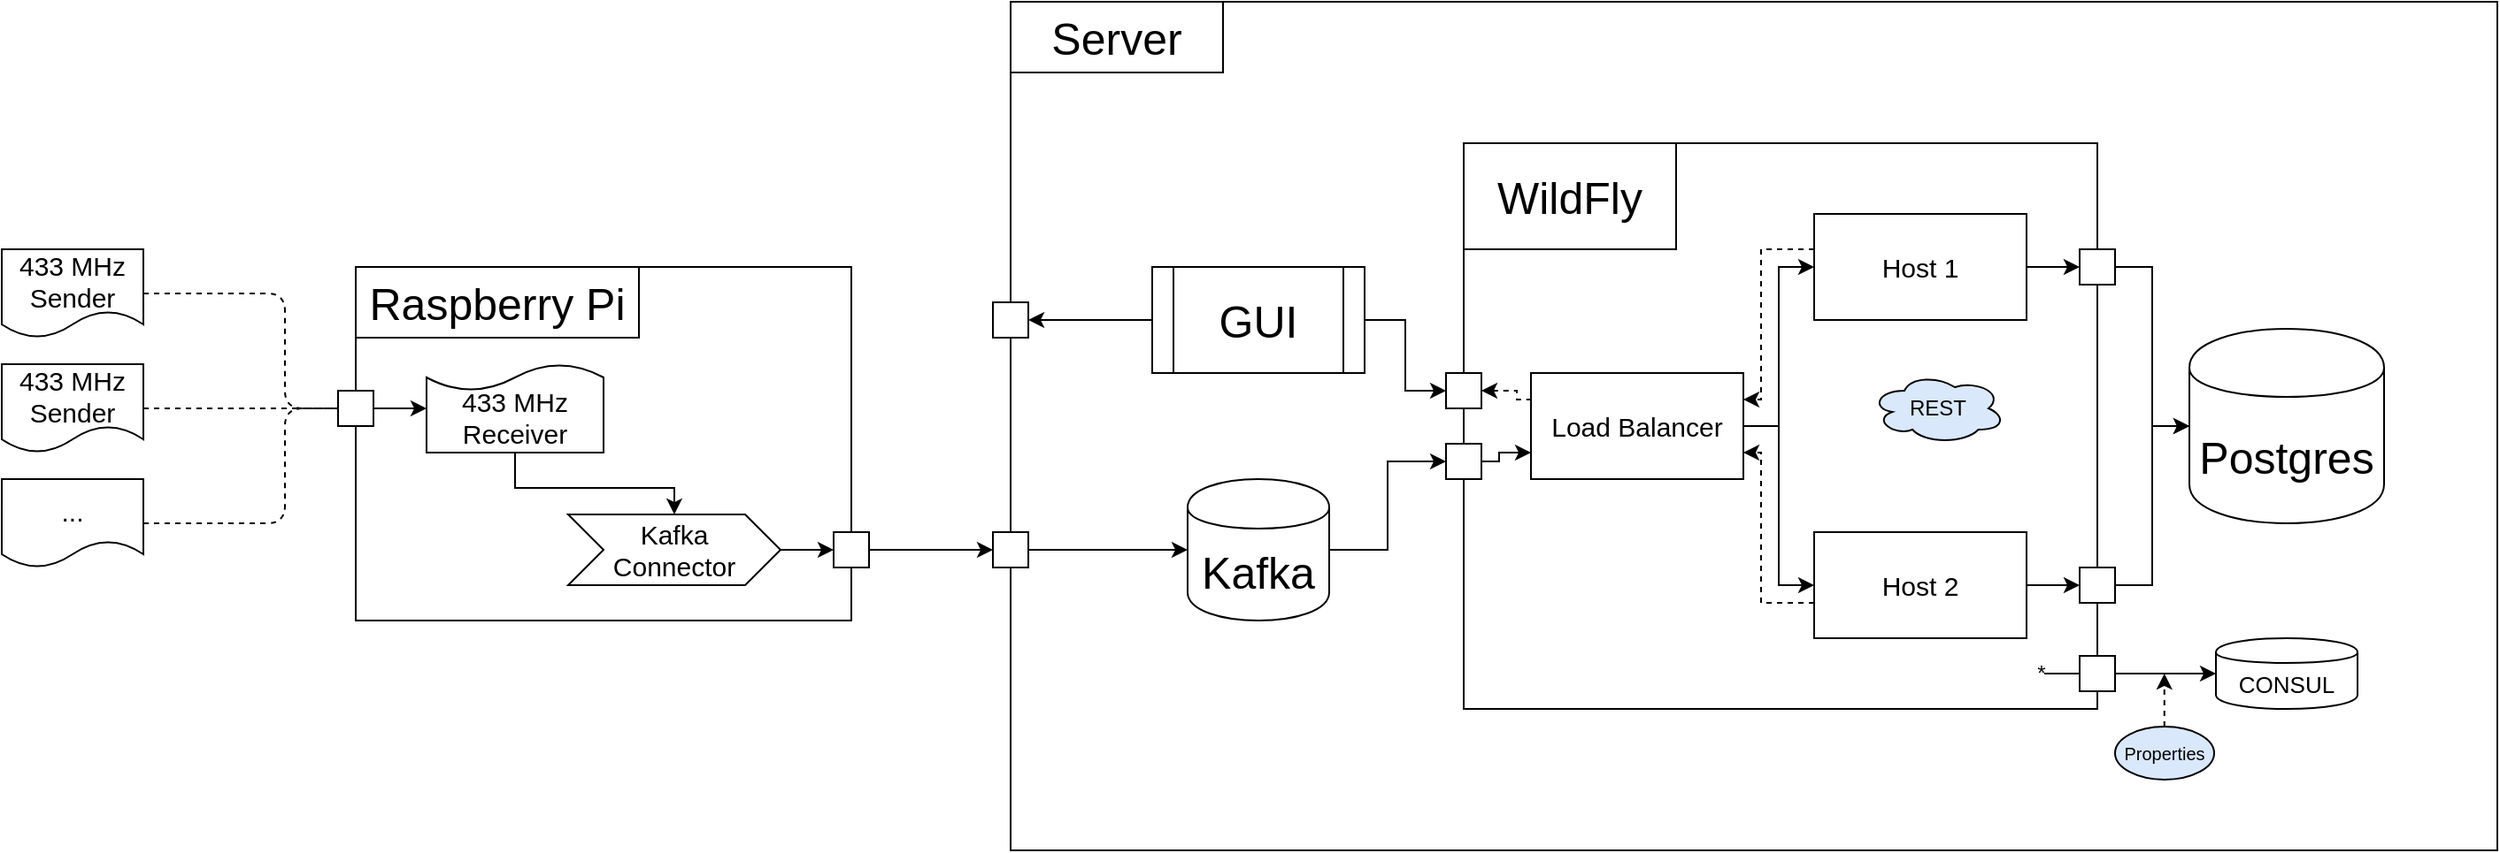 <mxfile version="21.5.1" type="device" pages="2">
  <diagram id="JwpyBmJK_JEvh0ScPfmV" name="Draft">
    <mxGraphModel dx="2049" dy="1144" grid="1" gridSize="10" guides="1" tooltips="1" connect="1" arrows="1" fold="1" page="1" pageScale="1" pageWidth="827" pageHeight="1169" math="0" shadow="0">
      <root>
        <mxCell id="0" />
        <mxCell id="1" parent="0" />
        <mxCell id="FN8TU1mAKjDCOiVMt3JM-1" value="" style="rounded=0;whiteSpace=wrap;html=1;fillColor=none;" parent="1" vertex="1">
          <mxGeometry x="720" y="40" width="840" height="480" as="geometry" />
        </mxCell>
        <mxCell id="FN8TU1mAKjDCOiVMt3JM-2" value="Server" style="rounded=0;whiteSpace=wrap;html=1;fillColor=none;fontSize=25;" parent="1" vertex="1">
          <mxGeometry x="720" y="40" width="120" height="40" as="geometry" />
        </mxCell>
        <mxCell id="FN8TU1mAKjDCOiVMt3JM-53" style="edgeStyle=orthogonalEdgeStyle;rounded=0;orthogonalLoop=1;jettySize=auto;html=1;entryX=0;entryY=0.5;entryDx=0;entryDy=0;startArrow=none;startFill=0;endArrow=classic;endFill=1;fontSize=12;" parent="1" source="FN8TU1mAKjDCOiVMt3JM-5" target="FN8TU1mAKjDCOiVMt3JM-45" edge="1">
          <mxGeometry relative="1" as="geometry" />
        </mxCell>
        <mxCell id="FN8TU1mAKjDCOiVMt3JM-5" value="Kafka" style="shape=cylinder;whiteSpace=wrap;html=1;boundedLbl=1;backgroundOutline=1;fillColor=none;fontSize=25;" parent="1" vertex="1">
          <mxGeometry x="820" y="310" width="80" height="80" as="geometry" />
        </mxCell>
        <mxCell id="FN8TU1mAKjDCOiVMt3JM-6" value="" style="rounded=0;whiteSpace=wrap;html=1;fillColor=none;fontSize=25;" parent="1" vertex="1">
          <mxGeometry x="976" y="120" width="358" height="320" as="geometry" />
        </mxCell>
        <mxCell id="FN8TU1mAKjDCOiVMt3JM-7" value="WildFly" style="rounded=0;whiteSpace=wrap;html=1;fillColor=none;fontSize=25;" parent="1" vertex="1">
          <mxGeometry x="976" y="120" width="120" height="60" as="geometry" />
        </mxCell>
        <mxCell id="FN8TU1mAKjDCOiVMt3JM-13" style="edgeStyle=orthogonalEdgeStyle;rounded=0;orthogonalLoop=1;jettySize=auto;html=1;entryX=0;entryY=0.5;entryDx=0;entryDy=0;fontSize=15;" parent="1" source="FN8TU1mAKjDCOiVMt3JM-8" target="FN8TU1mAKjDCOiVMt3JM-9" edge="1">
          <mxGeometry relative="1" as="geometry" />
        </mxCell>
        <mxCell id="FN8TU1mAKjDCOiVMt3JM-14" style="edgeStyle=orthogonalEdgeStyle;rounded=0;orthogonalLoop=1;jettySize=auto;html=1;entryX=0;entryY=0.5;entryDx=0;entryDy=0;fontSize=15;" parent="1" source="FN8TU1mAKjDCOiVMt3JM-8" target="FN8TU1mAKjDCOiVMt3JM-10" edge="1">
          <mxGeometry relative="1" as="geometry" />
        </mxCell>
        <mxCell id="FN8TU1mAKjDCOiVMt3JM-8" value="Load Balancer" style="rounded=0;whiteSpace=wrap;html=1;fillColor=none;fontSize=15;" parent="1" vertex="1">
          <mxGeometry x="1014" y="250" width="120" height="60" as="geometry" />
        </mxCell>
        <mxCell id="FN8TU1mAKjDCOiVMt3JM-26" style="edgeStyle=orthogonalEdgeStyle;rounded=0;orthogonalLoop=1;jettySize=auto;html=1;entryX=1;entryY=0.25;entryDx=0;entryDy=0;dashed=1;fontSize=15;" parent="1" source="FN8TU1mAKjDCOiVMt3JM-9" target="FN8TU1mAKjDCOiVMt3JM-8" edge="1">
          <mxGeometry relative="1" as="geometry">
            <Array as="points">
              <mxPoint x="1144" y="180" />
              <mxPoint x="1144" y="265" />
            </Array>
          </mxGeometry>
        </mxCell>
        <mxCell id="FN8TU1mAKjDCOiVMt3JM-41" style="edgeStyle=orthogonalEdgeStyle;rounded=0;orthogonalLoop=1;jettySize=auto;html=1;entryX=0;entryY=0.5;entryDx=0;entryDy=0;startArrow=none;startFill=0;endArrow=classic;endFill=1;fontSize=12;" parent="1" source="FN8TU1mAKjDCOiVMt3JM-9" target="FN8TU1mAKjDCOiVMt3JM-40" edge="1">
          <mxGeometry relative="1" as="geometry" />
        </mxCell>
        <mxCell id="FN8TU1mAKjDCOiVMt3JM-9" value="Host 1" style="rounded=0;whiteSpace=wrap;html=1;fillColor=none;fontSize=15;" parent="1" vertex="1">
          <mxGeometry x="1174" y="160" width="120" height="60" as="geometry" />
        </mxCell>
        <mxCell id="FN8TU1mAKjDCOiVMt3JM-25" style="edgeStyle=orthogonalEdgeStyle;rounded=0;orthogonalLoop=1;jettySize=auto;html=1;entryX=1;entryY=0.75;entryDx=0;entryDy=0;fontSize=15;dashed=1;" parent="1" source="FN8TU1mAKjDCOiVMt3JM-10" target="FN8TU1mAKjDCOiVMt3JM-8" edge="1">
          <mxGeometry relative="1" as="geometry">
            <Array as="points">
              <mxPoint x="1144" y="380" />
              <mxPoint x="1144" y="295" />
            </Array>
          </mxGeometry>
        </mxCell>
        <mxCell id="FN8TU1mAKjDCOiVMt3JM-42" style="edgeStyle=orthogonalEdgeStyle;rounded=0;orthogonalLoop=1;jettySize=auto;html=1;entryX=0;entryY=0.5;entryDx=0;entryDy=0;startArrow=none;startFill=0;endArrow=classic;endFill=1;fontSize=12;" parent="1" source="FN8TU1mAKjDCOiVMt3JM-10" target="FN8TU1mAKjDCOiVMt3JM-39" edge="1">
          <mxGeometry relative="1" as="geometry" />
        </mxCell>
        <mxCell id="FN8TU1mAKjDCOiVMt3JM-10" value="Host 2" style="rounded=0;whiteSpace=wrap;html=1;fillColor=none;fontSize=15;" parent="1" vertex="1">
          <mxGeometry x="1174" y="340" width="120" height="60" as="geometry" />
        </mxCell>
        <mxCell id="FN8TU1mAKjDCOiVMt3JM-15" value="Postgres" style="shape=cylinder;whiteSpace=wrap;html=1;boundedLbl=1;backgroundOutline=1;fillColor=none;fontSize=25;" parent="1" vertex="1">
          <mxGeometry x="1386" y="225" width="110" height="110" as="geometry" />
        </mxCell>
        <mxCell id="FN8TU1mAKjDCOiVMt3JM-43" style="edgeStyle=orthogonalEdgeStyle;rounded=0;orthogonalLoop=1;jettySize=auto;html=1;entryX=0;entryY=0.5;entryDx=0;entryDy=0;startArrow=none;startFill=0;endArrow=classic;endFill=1;fontSize=12;" parent="1" source="FN8TU1mAKjDCOiVMt3JM-39" target="FN8TU1mAKjDCOiVMt3JM-15" edge="1">
          <mxGeometry relative="1" as="geometry" />
        </mxCell>
        <mxCell id="FN8TU1mAKjDCOiVMt3JM-39" value="" style="whiteSpace=wrap;html=1;aspect=fixed;fillColor=#ffffff;fontSize=12;" parent="1" vertex="1">
          <mxGeometry x="1324" y="360" width="20" height="20" as="geometry" />
        </mxCell>
        <mxCell id="FN8TU1mAKjDCOiVMt3JM-44" style="edgeStyle=orthogonalEdgeStyle;rounded=0;orthogonalLoop=1;jettySize=auto;html=1;entryX=0;entryY=0.5;entryDx=0;entryDy=0;startArrow=none;startFill=0;endArrow=classic;endFill=1;fontSize=12;" parent="1" source="FN8TU1mAKjDCOiVMt3JM-40" target="FN8TU1mAKjDCOiVMt3JM-15" edge="1">
          <mxGeometry relative="1" as="geometry" />
        </mxCell>
        <mxCell id="FN8TU1mAKjDCOiVMt3JM-40" value="" style="whiteSpace=wrap;html=1;aspect=fixed;fillColor=#ffffff;fontSize=12;" parent="1" vertex="1">
          <mxGeometry x="1324" y="180" width="20" height="20" as="geometry" />
        </mxCell>
        <mxCell id="FN8TU1mAKjDCOiVMt3JM-51" style="edgeStyle=orthogonalEdgeStyle;rounded=0;orthogonalLoop=1;jettySize=auto;html=1;entryX=0;entryY=0.75;entryDx=0;entryDy=0;startArrow=none;startFill=0;endArrow=classic;endFill=1;fontSize=12;" parent="1" source="FN8TU1mAKjDCOiVMt3JM-45" target="FN8TU1mAKjDCOiVMt3JM-8" edge="1">
          <mxGeometry relative="1" as="geometry">
            <Array as="points">
              <mxPoint x="996" y="300" />
              <mxPoint x="996" y="295" />
            </Array>
          </mxGeometry>
        </mxCell>
        <mxCell id="FN8TU1mAKjDCOiVMt3JM-45" value="" style="whiteSpace=wrap;html=1;aspect=fixed;fillColor=#ffffff;fontSize=12;" parent="1" vertex="1">
          <mxGeometry x="966" y="290" width="20" height="20" as="geometry" />
        </mxCell>
        <mxCell id="FN8TU1mAKjDCOiVMt3JM-50" style="edgeStyle=orthogonalEdgeStyle;rounded=0;orthogonalLoop=1;jettySize=auto;html=1;entryX=0;entryY=0.25;entryDx=0;entryDy=0;startArrow=classic;startFill=1;endArrow=none;endFill=0;fontSize=12;dashed=1;" parent="1" source="FN8TU1mAKjDCOiVMt3JM-48" target="FN8TU1mAKjDCOiVMt3JM-8" edge="1">
          <mxGeometry relative="1" as="geometry">
            <Array as="points">
              <mxPoint x="1006" y="260" />
              <mxPoint x="1006" y="265" />
            </Array>
          </mxGeometry>
        </mxCell>
        <mxCell id="FN8TU1mAKjDCOiVMt3JM-48" value="" style="whiteSpace=wrap;html=1;aspect=fixed;fillColor=#ffffff;fontSize=12;" parent="1" vertex="1">
          <mxGeometry x="966" y="250" width="20" height="20" as="geometry" />
        </mxCell>
        <mxCell id="FN8TU1mAKjDCOiVMt3JM-52" value="REST" style="ellipse;shape=cloud;whiteSpace=wrap;html=1;fillColor=#dae8fc;fontSize=12;strokeColor=#000000;" parent="1" vertex="1">
          <mxGeometry x="1206" y="250" width="76" height="40" as="geometry" />
        </mxCell>
        <mxCell id="FN8TU1mAKjDCOiVMt3JM-56" style="edgeStyle=orthogonalEdgeStyle;rounded=0;orthogonalLoop=1;jettySize=auto;html=1;entryX=0;entryY=0.5;entryDx=0;entryDy=0;startArrow=none;startFill=0;endArrow=classic;endFill=1;fontSize=25;" parent="1" source="FN8TU1mAKjDCOiVMt3JM-54" target="FN8TU1mAKjDCOiVMt3JM-48" edge="1">
          <mxGeometry relative="1" as="geometry" />
        </mxCell>
        <mxCell id="FN8TU1mAKjDCOiVMt3JM-62" style="edgeStyle=orthogonalEdgeStyle;rounded=0;orthogonalLoop=1;jettySize=auto;html=1;entryX=1;entryY=0.5;entryDx=0;entryDy=0;startArrow=none;startFill=0;endArrow=classic;endFill=1;fontSize=25;" parent="1" source="FN8TU1mAKjDCOiVMt3JM-54" target="FN8TU1mAKjDCOiVMt3JM-59" edge="1">
          <mxGeometry relative="1" as="geometry" />
        </mxCell>
        <mxCell id="FN8TU1mAKjDCOiVMt3JM-54" value="GUI" style="shape=process;whiteSpace=wrap;html=1;backgroundOutline=1;strokeColor=#000000;fillColor=#ffffff;fontSize=25;" parent="1" vertex="1">
          <mxGeometry x="800" y="190" width="120" height="60" as="geometry" />
        </mxCell>
        <mxCell id="FN8TU1mAKjDCOiVMt3JM-57" value="" style="rounded=0;whiteSpace=wrap;html=1;strokeColor=#000000;fillColor=none;fontSize=25;" parent="1" vertex="1">
          <mxGeometry x="350" y="190" width="280" height="200" as="geometry" />
        </mxCell>
        <mxCell id="FN8TU1mAKjDCOiVMt3JM-58" value="Raspberry Pi" style="rounded=0;whiteSpace=wrap;html=1;strokeColor=#000000;fillColor=none;fontSize=25;" parent="1" vertex="1">
          <mxGeometry x="350" y="190" width="160" height="40" as="geometry" />
        </mxCell>
        <mxCell id="FN8TU1mAKjDCOiVMt3JM-59" value="" style="whiteSpace=wrap;html=1;aspect=fixed;fillColor=#ffffff;fontSize=12;" parent="1" vertex="1">
          <mxGeometry x="710" y="210" width="20" height="20" as="geometry" />
        </mxCell>
        <mxCell id="FN8TU1mAKjDCOiVMt3JM-61" style="edgeStyle=orthogonalEdgeStyle;rounded=0;orthogonalLoop=1;jettySize=auto;html=1;entryX=0;entryY=0.5;entryDx=0;entryDy=0;startArrow=none;startFill=0;endArrow=classic;endFill=1;fontSize=25;" parent="1" source="FN8TU1mAKjDCOiVMt3JM-60" target="FN8TU1mAKjDCOiVMt3JM-5" edge="1">
          <mxGeometry relative="1" as="geometry" />
        </mxCell>
        <mxCell id="FN8TU1mAKjDCOiVMt3JM-60" value="" style="whiteSpace=wrap;html=1;aspect=fixed;fillColor=#ffffff;fontSize=12;" parent="1" vertex="1">
          <mxGeometry x="710" y="340" width="20" height="20" as="geometry" />
        </mxCell>
        <mxCell id="FN8TU1mAKjDCOiVMt3JM-67" style="edgeStyle=orthogonalEdgeStyle;rounded=0;orthogonalLoop=1;jettySize=auto;html=1;entryX=0;entryY=0.5;entryDx=0;entryDy=0;startArrow=none;startFill=0;endArrow=classic;endFill=1;fontSize=15;" parent="1" source="FN8TU1mAKjDCOiVMt3JM-63" target="FN8TU1mAKjDCOiVMt3JM-64" edge="1">
          <mxGeometry relative="1" as="geometry" />
        </mxCell>
        <mxCell id="FN8TU1mAKjDCOiVMt3JM-63" value="Kafka&lt;br&gt;Connector" style="shape=step;perimeter=stepPerimeter;whiteSpace=wrap;html=1;fixedSize=1;strokeColor=#000000;fillColor=none;fontSize=15;" parent="1" vertex="1">
          <mxGeometry x="470" y="330" width="120" height="40" as="geometry" />
        </mxCell>
        <mxCell id="FN8TU1mAKjDCOiVMt3JM-73" value="" style="edgeStyle=orthogonalEdgeStyle;rounded=0;orthogonalLoop=1;jettySize=auto;html=1;startArrow=none;startFill=0;endArrow=classic;endFill=1;fontSize=15;" parent="1" source="FN8TU1mAKjDCOiVMt3JM-64" target="FN8TU1mAKjDCOiVMt3JM-60" edge="1">
          <mxGeometry relative="1" as="geometry" />
        </mxCell>
        <mxCell id="FN8TU1mAKjDCOiVMt3JM-64" value="" style="whiteSpace=wrap;html=1;aspect=fixed;fillColor=#ffffff;fontSize=12;" parent="1" vertex="1">
          <mxGeometry x="620" y="340" width="20" height="20" as="geometry" />
        </mxCell>
        <mxCell id="FN8TU1mAKjDCOiVMt3JM-77" style="edgeStyle=orthogonalEdgeStyle;rounded=0;orthogonalLoop=1;jettySize=auto;html=1;startArrow=none;startFill=0;endArrow=classic;endFill=1;fontSize=15;fontColor=#000000;" parent="1" source="FN8TU1mAKjDCOiVMt3JM-70" target="FN8TU1mAKjDCOiVMt3JM-74" edge="1">
          <mxGeometry relative="1" as="geometry" />
        </mxCell>
        <mxCell id="FN8TU1mAKjDCOiVMt3JM-70" value="" style="whiteSpace=wrap;html=1;aspect=fixed;fillColor=#ffffff;fontSize=12;" parent="1" vertex="1">
          <mxGeometry x="340" y="260" width="20" height="20" as="geometry" />
        </mxCell>
        <mxCell id="FN8TU1mAKjDCOiVMt3JM-78" style="edgeStyle=orthogonalEdgeStyle;rounded=0;orthogonalLoop=1;jettySize=auto;html=1;entryX=0.5;entryY=0;entryDx=0;entryDy=0;startArrow=none;startFill=0;endArrow=classic;endFill=1;fontSize=15;fontColor=#000000;" parent="1" source="FN8TU1mAKjDCOiVMt3JM-74" target="FN8TU1mAKjDCOiVMt3JM-63" edge="1">
          <mxGeometry relative="1" as="geometry">
            <Array as="points">
              <mxPoint x="440" y="315" />
              <mxPoint x="530" y="315" />
            </Array>
          </mxGeometry>
        </mxCell>
        <mxCell id="FN8TU1mAKjDCOiVMt3JM-74" value="" style="shape=document;whiteSpace=wrap;html=1;boundedLbl=1;strokeColor=#000000;fillColor=none;fontSize=15;fontColor=#000000;labelBackgroundColor=none;rotation=-180;" parent="1" vertex="1">
          <mxGeometry x="390" y="245" width="100" height="50" as="geometry" />
        </mxCell>
        <mxCell id="FN8TU1mAKjDCOiVMt3JM-75" value="&lt;span style=&quot;color: rgb(0 , 0 , 0) ; font-family: &amp;#34;helvetica&amp;#34; ; font-size: 15px ; font-style: normal ; font-weight: 400 ; letter-spacing: normal ; text-align: center ; text-indent: 0px ; text-transform: none ; word-spacing: 0px ; display: inline ; float: none&quot;&gt;433 MHz&lt;/span&gt;&lt;br style=&quot;color: rgb(0 , 0 , 0) ; font-family: &amp;#34;helvetica&amp;#34; ; font-size: 15px ; font-style: normal ; font-weight: 400 ; letter-spacing: normal ; text-align: center ; text-indent: 0px ; text-transform: none ; word-spacing: 0px&quot;&gt;&lt;span style=&quot;color: rgb(0 , 0 , 0) ; font-family: &amp;#34;helvetica&amp;#34; ; font-size: 15px ; font-style: normal ; font-weight: 400 ; letter-spacing: normal ; text-align: center ; text-indent: 0px ; text-transform: none ; word-spacing: 0px ; display: inline ; float: none&quot;&gt;Receiver&lt;/span&gt;" style="text;html=1;strokeColor=none;fillColor=none;align=center;verticalAlign=middle;whiteSpace=wrap;rounded=0;labelBackgroundColor=none;fontSize=15;fontColor=#000000;" parent="1" vertex="1">
          <mxGeometry x="400" y="255" width="80" height="40" as="geometry" />
        </mxCell>
        <mxCell id="FN8TU1mAKjDCOiVMt3JM-79" value="433 MHz&lt;br&gt;Sender" style="shape=document;whiteSpace=wrap;html=1;boundedLbl=1;labelBackgroundColor=none;strokeColor=#000000;fillColor=none;fontSize=15;fontColor=#000000;" parent="1" vertex="1">
          <mxGeometry x="150" y="180" width="80" height="50" as="geometry" />
        </mxCell>
        <mxCell id="FN8TU1mAKjDCOiVMt3JM-80" value="433 MHz&lt;br&gt;Sender" style="shape=document;whiteSpace=wrap;html=1;boundedLbl=1;labelBackgroundColor=none;strokeColor=#000000;fillColor=none;fontSize=15;fontColor=#000000;" parent="1" vertex="1">
          <mxGeometry x="150" y="245" width="80" height="50" as="geometry" />
        </mxCell>
        <mxCell id="FN8TU1mAKjDCOiVMt3JM-81" value="..." style="shape=document;whiteSpace=wrap;html=1;boundedLbl=1;labelBackgroundColor=none;strokeColor=#000000;fillColor=none;fontSize=15;fontColor=#000000;" parent="1" vertex="1">
          <mxGeometry x="150" y="310" width="80" height="50" as="geometry" />
        </mxCell>
        <mxCell id="FN8TU1mAKjDCOiVMt3JM-82" value="" style="endArrow=none;dashed=1;html=1;fontSize=15;fontColor=#000000;entryX=0;entryY=0.5;entryDx=0;entryDy=0;exitX=1;exitY=0.5;exitDx=0;exitDy=0;" parent="1" source="FN8TU1mAKjDCOiVMt3JM-79" target="FN8TU1mAKjDCOiVMt3JM-70" edge="1">
          <mxGeometry width="50" height="50" relative="1" as="geometry">
            <mxPoint x="270" y="320" as="sourcePoint" />
            <mxPoint x="320" y="270" as="targetPoint" />
            <Array as="points">
              <mxPoint x="310" y="205" />
              <mxPoint x="310" y="270" />
            </Array>
          </mxGeometry>
        </mxCell>
        <mxCell id="FN8TU1mAKjDCOiVMt3JM-83" value="" style="endArrow=none;dashed=1;html=1;fontSize=15;fontColor=#000000;entryX=0;entryY=0.5;entryDx=0;entryDy=0;exitX=1;exitY=0.5;exitDx=0;exitDy=0;" parent="1" source="FN8TU1mAKjDCOiVMt3JM-80" target="FN8TU1mAKjDCOiVMt3JM-70" edge="1">
          <mxGeometry width="50" height="50" relative="1" as="geometry">
            <mxPoint x="270" y="320" as="sourcePoint" />
            <mxPoint x="320" y="270" as="targetPoint" />
            <Array as="points">
              <mxPoint x="250" y="270" />
              <mxPoint x="280" y="270" />
            </Array>
          </mxGeometry>
        </mxCell>
        <mxCell id="FN8TU1mAKjDCOiVMt3JM-84" value="" style="endArrow=none;dashed=1;html=1;fontSize=15;fontColor=#000000;entryX=0;entryY=0.5;entryDx=0;entryDy=0;exitX=1;exitY=0.5;exitDx=0;exitDy=0;" parent="1" source="FN8TU1mAKjDCOiVMt3JM-81" target="FN8TU1mAKjDCOiVMt3JM-70" edge="1">
          <mxGeometry width="50" height="50" relative="1" as="geometry">
            <mxPoint x="270" y="340" as="sourcePoint" />
            <mxPoint x="320" y="290" as="targetPoint" />
            <Array as="points">
              <mxPoint x="310" y="335" />
              <mxPoint x="310" y="270" />
            </Array>
          </mxGeometry>
        </mxCell>
        <mxCell id="QnDjo6JZb1rwNFytCDnl-1" value="CONSUL" style="shape=cylinder;whiteSpace=wrap;html=1;boundedLbl=1;backgroundOutline=1;fillColor=none;fontSize=13;" parent="1" vertex="1">
          <mxGeometry x="1401" y="400" width="80" height="40" as="geometry" />
        </mxCell>
        <mxCell id="QnDjo6JZb1rwNFytCDnl-5" value="" style="edgeStyle=orthogonalEdgeStyle;rounded=0;orthogonalLoop=1;jettySize=auto;html=1;" parent="1" source="QnDjo6JZb1rwNFytCDnl-4" target="QnDjo6JZb1rwNFytCDnl-1" edge="1">
          <mxGeometry relative="1" as="geometry" />
        </mxCell>
        <mxCell id="QnDjo6JZb1rwNFytCDnl-4" value="" style="whiteSpace=wrap;html=1;aspect=fixed;fillColor=#ffffff;fontSize=12;" parent="1" vertex="1">
          <mxGeometry x="1324" y="410" width="20" height="20" as="geometry" />
        </mxCell>
        <mxCell id="QnDjo6JZb1rwNFytCDnl-6" value="Properties" style="ellipse;whiteSpace=wrap;html=1;fontSize=10;fillColor=#dae8fc;strokeColor=default;" parent="1" vertex="1">
          <mxGeometry x="1344" y="450" width="56" height="30" as="geometry" />
        </mxCell>
        <mxCell id="QnDjo6JZb1rwNFytCDnl-8" value="" style="endArrow=classic;html=1;rounded=0;dashed=1;" parent="1" edge="1">
          <mxGeometry width="50" height="50" relative="1" as="geometry">
            <mxPoint x="1371.88" y="450" as="sourcePoint" />
            <mxPoint x="1371.88" y="420" as="targetPoint" />
          </mxGeometry>
        </mxCell>
        <mxCell id="QnDjo6JZb1rwNFytCDnl-9" value="" style="endArrow=none;html=1;rounded=0;" parent="1" edge="1">
          <mxGeometry width="50" height="50" relative="1" as="geometry">
            <mxPoint x="1304" y="420" as="sourcePoint" />
            <mxPoint x="1324" y="420" as="targetPoint" />
          </mxGeometry>
        </mxCell>
        <mxCell id="QnDjo6JZb1rwNFytCDnl-11" value="*" style="text;html=1;strokeColor=none;fillColor=none;align=center;verticalAlign=middle;whiteSpace=wrap;rounded=0;" parent="1" vertex="1">
          <mxGeometry x="1291" y="410" width="23" height="20" as="geometry" />
        </mxCell>
      </root>
    </mxGraphModel>
  </diagram>
  <diagram id="33y4ODD4kAcootDHKluF" name="System">
    <mxGraphModel dx="1509" dy="843" grid="1" gridSize="10" guides="1" tooltips="1" connect="1" arrows="1" fold="1" page="1" pageScale="1" pageWidth="827" pageHeight="1169" math="0" shadow="0">
      <root>
        <mxCell id="0" />
        <mxCell id="1" parent="0" />
        <mxCell id="mPrgmHMQtZdi7vNjmnS--5" value="" style="rounded=0;whiteSpace=wrap;html=1;fillColor=none;fontSize=25;" vertex="1" parent="1">
          <mxGeometry x="586" y="120" width="358" height="440" as="geometry" />
        </mxCell>
        <mxCell id="mPrgmHMQtZdi7vNjmnS--1" value="" style="rounded=0;whiteSpace=wrap;html=1;fillColor=none;" vertex="1" parent="1">
          <mxGeometry x="320" y="40" width="840" height="820" as="geometry" />
        </mxCell>
        <mxCell id="mPrgmHMQtZdi7vNjmnS--2" value="Server" style="rounded=0;whiteSpace=wrap;html=1;fillColor=none;fontSize=25;" vertex="1" parent="1">
          <mxGeometry x="320" y="40" width="120" height="40" as="geometry" />
        </mxCell>
        <mxCell id="mPrgmHMQtZdi7vNjmnS--6" value="WildFly" style="rounded=0;whiteSpace=wrap;html=1;fillColor=none;fontSize=25;" vertex="1" parent="1">
          <mxGeometry x="586" y="120" width="120" height="60" as="geometry" />
        </mxCell>
        <mxCell id="mPrgmHMQtZdi7vNjmnS--7" style="edgeStyle=orthogonalEdgeStyle;rounded=0;orthogonalLoop=1;jettySize=auto;html=1;entryX=0;entryY=0.5;entryDx=0;entryDy=0;fontSize=15;" edge="1" parent="1" source="mPrgmHMQtZdi7vNjmnS--9" target="mPrgmHMQtZdi7vNjmnS--12">
          <mxGeometry relative="1" as="geometry" />
        </mxCell>
        <mxCell id="mPrgmHMQtZdi7vNjmnS--8" style="edgeStyle=orthogonalEdgeStyle;rounded=0;orthogonalLoop=1;jettySize=auto;html=1;entryX=0;entryY=0.5;entryDx=0;entryDy=0;fontSize=15;" edge="1" parent="1" source="mPrgmHMQtZdi7vNjmnS--9" target="mPrgmHMQtZdi7vNjmnS--15">
          <mxGeometry relative="1" as="geometry" />
        </mxCell>
        <mxCell id="mPrgmHMQtZdi7vNjmnS--9" value="Load Balancer" style="rounded=0;whiteSpace=wrap;html=1;fillColor=none;fontSize=15;" vertex="1" parent="1">
          <mxGeometry x="624" y="250" width="120" height="60" as="geometry" />
        </mxCell>
        <mxCell id="mPrgmHMQtZdi7vNjmnS--10" style="edgeStyle=orthogonalEdgeStyle;rounded=0;orthogonalLoop=1;jettySize=auto;html=1;entryX=1;entryY=0.25;entryDx=0;entryDy=0;dashed=1;fontSize=15;" edge="1" parent="1" source="mPrgmHMQtZdi7vNjmnS--12" target="mPrgmHMQtZdi7vNjmnS--9">
          <mxGeometry relative="1" as="geometry">
            <Array as="points">
              <mxPoint x="754" y="180" />
              <mxPoint x="754" y="265" />
            </Array>
          </mxGeometry>
        </mxCell>
        <mxCell id="mPrgmHMQtZdi7vNjmnS--11" style="edgeStyle=orthogonalEdgeStyle;rounded=0;orthogonalLoop=1;jettySize=auto;html=1;entryX=0;entryY=0.5;entryDx=0;entryDy=0;startArrow=none;startFill=0;endArrow=classic;endFill=1;fontSize=12;" edge="1" parent="1" source="mPrgmHMQtZdi7vNjmnS--12" target="mPrgmHMQtZdi7vNjmnS--20">
          <mxGeometry relative="1" as="geometry" />
        </mxCell>
        <mxCell id="mPrgmHMQtZdi7vNjmnS--12" value="Host 1" style="rounded=0;whiteSpace=wrap;html=1;fillColor=none;fontSize=15;" vertex="1" parent="1">
          <mxGeometry x="784" y="160" width="120" height="60" as="geometry" />
        </mxCell>
        <mxCell id="mPrgmHMQtZdi7vNjmnS--13" style="edgeStyle=orthogonalEdgeStyle;rounded=0;orthogonalLoop=1;jettySize=auto;html=1;entryX=1;entryY=0.75;entryDx=0;entryDy=0;fontSize=15;dashed=1;" edge="1" parent="1" source="mPrgmHMQtZdi7vNjmnS--15" target="mPrgmHMQtZdi7vNjmnS--9">
          <mxGeometry relative="1" as="geometry">
            <Array as="points">
              <mxPoint x="754" y="380" />
              <mxPoint x="754" y="295" />
            </Array>
          </mxGeometry>
        </mxCell>
        <mxCell id="mPrgmHMQtZdi7vNjmnS--14" style="edgeStyle=orthogonalEdgeStyle;rounded=0;orthogonalLoop=1;jettySize=auto;html=1;entryX=0;entryY=0.5;entryDx=0;entryDy=0;startArrow=none;startFill=0;endArrow=classic;endFill=1;fontSize=12;" edge="1" parent="1" source="mPrgmHMQtZdi7vNjmnS--15" target="mPrgmHMQtZdi7vNjmnS--18">
          <mxGeometry relative="1" as="geometry" />
        </mxCell>
        <mxCell id="mPrgmHMQtZdi7vNjmnS--15" value="Host 2" style="rounded=0;whiteSpace=wrap;html=1;fillColor=none;fontSize=15;" vertex="1" parent="1">
          <mxGeometry x="784" y="340" width="120" height="60" as="geometry" />
        </mxCell>
        <mxCell id="DauZsMCAnnG1cqwBpFmG-24" value="" style="edgeStyle=orthogonalEdgeStyle;rounded=0;orthogonalLoop=1;jettySize=auto;html=1;" edge="1" parent="1" source="mPrgmHMQtZdi7vNjmnS--16" target="DauZsMCAnnG1cqwBpFmG-23">
          <mxGeometry relative="1" as="geometry" />
        </mxCell>
        <mxCell id="mPrgmHMQtZdi7vNjmnS--16" value="Postgres" style="shape=cylinder;whiteSpace=wrap;html=1;boundedLbl=1;backgroundOutline=1;fillColor=none;fontSize=25;" vertex="1" parent="1">
          <mxGeometry x="996" y="225" width="110" height="110" as="geometry" />
        </mxCell>
        <mxCell id="mPrgmHMQtZdi7vNjmnS--17" style="edgeStyle=orthogonalEdgeStyle;rounded=0;orthogonalLoop=1;jettySize=auto;html=1;entryX=0;entryY=0.5;entryDx=0;entryDy=0;startArrow=none;startFill=0;endArrow=classic;endFill=1;fontSize=12;" edge="1" parent="1" source="mPrgmHMQtZdi7vNjmnS--18" target="mPrgmHMQtZdi7vNjmnS--16">
          <mxGeometry relative="1" as="geometry" />
        </mxCell>
        <mxCell id="mPrgmHMQtZdi7vNjmnS--18" value="" style="whiteSpace=wrap;html=1;aspect=fixed;fillColor=#ffffff;fontSize=12;" vertex="1" parent="1">
          <mxGeometry x="934" y="360" width="20" height="20" as="geometry" />
        </mxCell>
        <mxCell id="mPrgmHMQtZdi7vNjmnS--19" style="edgeStyle=orthogonalEdgeStyle;rounded=0;orthogonalLoop=1;jettySize=auto;html=1;entryX=0;entryY=0.5;entryDx=0;entryDy=0;startArrow=none;startFill=0;endArrow=classic;endFill=1;fontSize=12;" edge="1" parent="1" source="mPrgmHMQtZdi7vNjmnS--20" target="mPrgmHMQtZdi7vNjmnS--16">
          <mxGeometry relative="1" as="geometry" />
        </mxCell>
        <mxCell id="mPrgmHMQtZdi7vNjmnS--20" value="" style="whiteSpace=wrap;html=1;aspect=fixed;fillColor=#ffffff;fontSize=12;" vertex="1" parent="1">
          <mxGeometry x="934" y="180" width="20" height="20" as="geometry" />
        </mxCell>
        <mxCell id="mPrgmHMQtZdi7vNjmnS--21" style="edgeStyle=orthogonalEdgeStyle;rounded=0;orthogonalLoop=1;jettySize=auto;html=1;entryX=0;entryY=0.75;entryDx=0;entryDy=0;startArrow=none;startFill=0;endArrow=classic;endFill=1;fontSize=12;" edge="1" parent="1" source="mPrgmHMQtZdi7vNjmnS--22" target="mPrgmHMQtZdi7vNjmnS--9">
          <mxGeometry relative="1" as="geometry">
            <Array as="points">
              <mxPoint x="606" y="300" />
              <mxPoint x="606" y="295" />
            </Array>
          </mxGeometry>
        </mxCell>
        <mxCell id="DauZsMCAnnG1cqwBpFmG-4" style="edgeStyle=orthogonalEdgeStyle;rounded=0;orthogonalLoop=1;jettySize=auto;html=1;entryX=1;entryY=0.75;entryDx=0;entryDy=0;startArrow=classic;startFill=1;endArrow=none;endFill=0;" edge="1" parent="1" source="mPrgmHMQtZdi7vNjmnS--22" target="mPrgmHMQtZdi7vNjmnS--28">
          <mxGeometry relative="1" as="geometry" />
        </mxCell>
        <mxCell id="mPrgmHMQtZdi7vNjmnS--22" value="" style="whiteSpace=wrap;html=1;aspect=fixed;fillColor=#ffffff;fontSize=12;" vertex="1" parent="1">
          <mxGeometry x="576" y="290" width="20" height="20" as="geometry" />
        </mxCell>
        <mxCell id="mPrgmHMQtZdi7vNjmnS--23" style="edgeStyle=orthogonalEdgeStyle;rounded=0;orthogonalLoop=1;jettySize=auto;html=1;entryX=0;entryY=0.25;entryDx=0;entryDy=0;startArrow=classic;startFill=1;endArrow=none;endFill=0;fontSize=12;dashed=1;" edge="1" parent="1" source="mPrgmHMQtZdi7vNjmnS--24" target="mPrgmHMQtZdi7vNjmnS--9">
          <mxGeometry relative="1" as="geometry">
            <Array as="points">
              <mxPoint x="616" y="260" />
              <mxPoint x="616" y="265" />
            </Array>
          </mxGeometry>
        </mxCell>
        <mxCell id="DauZsMCAnnG1cqwBpFmG-3" style="edgeStyle=orthogonalEdgeStyle;rounded=0;orthogonalLoop=1;jettySize=auto;html=1;entryX=1;entryY=0.25;entryDx=0;entryDy=0;dashed=1;" edge="1" parent="1" source="mPrgmHMQtZdi7vNjmnS--24" target="mPrgmHMQtZdi7vNjmnS--28">
          <mxGeometry relative="1" as="geometry" />
        </mxCell>
        <mxCell id="mPrgmHMQtZdi7vNjmnS--24" value="" style="whiteSpace=wrap;html=1;aspect=fixed;fillColor=#ffffff;fontSize=12;" vertex="1" parent="1">
          <mxGeometry x="576" y="250" width="20" height="20" as="geometry" />
        </mxCell>
        <mxCell id="mPrgmHMQtZdi7vNjmnS--25" value="REST" style="ellipse;shape=cloud;whiteSpace=wrap;html=1;fillColor=#dae8fc;fontSize=12;strokeColor=#000000;" vertex="1" parent="1">
          <mxGeometry x="816" y="250" width="76" height="40" as="geometry" />
        </mxCell>
        <mxCell id="mPrgmHMQtZdi7vNjmnS--27" style="edgeStyle=orthogonalEdgeStyle;rounded=0;orthogonalLoop=1;jettySize=auto;html=1;entryX=1;entryY=0.5;entryDx=0;entryDy=0;startArrow=none;startFill=0;endArrow=classic;endFill=1;fontSize=25;" edge="1" parent="1" source="mPrgmHMQtZdi7vNjmnS--28" target="mPrgmHMQtZdi7vNjmnS--31">
          <mxGeometry relative="1" as="geometry" />
        </mxCell>
        <mxCell id="mPrgmHMQtZdi7vNjmnS--28" value="GUI" style="shape=process;whiteSpace=wrap;html=1;backgroundOutline=1;strokeColor=#000000;fillColor=#ffffff;fontSize=25;" vertex="1" parent="1">
          <mxGeometry x="400" y="250" width="120" height="60" as="geometry" />
        </mxCell>
        <mxCell id="mPrgmHMQtZdi7vNjmnS--31" value="" style="whiteSpace=wrap;html=1;aspect=fixed;fillColor=#ffffff;fontSize=12;" vertex="1" parent="1">
          <mxGeometry x="310" y="270" width="20" height="20" as="geometry" />
        </mxCell>
        <mxCell id="mPrgmHMQtZdi7vNjmnS--49" value="CONSUL" style="shape=cylinder;whiteSpace=wrap;html=1;boundedLbl=1;backgroundOutline=1;fillColor=none;fontSize=13;" vertex="1" parent="1">
          <mxGeometry x="1040" y="520" width="80" height="40" as="geometry" />
        </mxCell>
        <mxCell id="mPrgmHMQtZdi7vNjmnS--50" value="" style="edgeStyle=orthogonalEdgeStyle;rounded=0;orthogonalLoop=1;jettySize=auto;html=1;" edge="1" parent="1" source="mPrgmHMQtZdi7vNjmnS--51" target="mPrgmHMQtZdi7vNjmnS--49">
          <mxGeometry relative="1" as="geometry" />
        </mxCell>
        <mxCell id="mPrgmHMQtZdi7vNjmnS--51" value="" style="whiteSpace=wrap;html=1;aspect=fixed;fillColor=#ffffff;fontSize=12;" vertex="1" parent="1">
          <mxGeometry x="934" y="530" width="20" height="20" as="geometry" />
        </mxCell>
        <mxCell id="mPrgmHMQtZdi7vNjmnS--52" value="Properties" style="ellipse;whiteSpace=wrap;html=1;fontSize=10;fillColor=#dae8fc;strokeColor=default;" vertex="1" parent="1">
          <mxGeometry x="960" y="570" width="56" height="30" as="geometry" />
        </mxCell>
        <mxCell id="mPrgmHMQtZdi7vNjmnS--53" value="" style="endArrow=classic;html=1;rounded=0;dashed=1;" edge="1" parent="1">
          <mxGeometry width="50" height="50" relative="1" as="geometry">
            <mxPoint x="987.88" y="570" as="sourcePoint" />
            <mxPoint x="987.88" y="540" as="targetPoint" />
          </mxGeometry>
        </mxCell>
        <mxCell id="mPrgmHMQtZdi7vNjmnS--54" value="" style="endArrow=none;html=1;rounded=0;" edge="1" parent="1">
          <mxGeometry width="50" height="50" relative="1" as="geometry">
            <mxPoint x="914" y="540" as="sourcePoint" />
            <mxPoint x="934" y="540" as="targetPoint" />
          </mxGeometry>
        </mxCell>
        <mxCell id="mPrgmHMQtZdi7vNjmnS--55" value="*" style="text;html=1;strokeColor=none;fillColor=none;align=center;verticalAlign=middle;whiteSpace=wrap;rounded=0;" vertex="1" parent="1">
          <mxGeometry x="901" y="530" width="23" height="20" as="geometry" />
        </mxCell>
        <mxCell id="mPrgmHMQtZdi7vNjmnS--56" value="JMS&lt;br style=&quot;font-size: 7px;&quot;&gt;Engine" style="shape=cylinder;whiteSpace=wrap;html=1;boundedLbl=1;backgroundOutline=1;fillColor=none;fontSize=7;fontStyle=1" vertex="1" parent="1">
          <mxGeometry x="791" y="450" width="36" height="40" as="geometry" />
        </mxCell>
        <mxCell id="mPrgmHMQtZdi7vNjmnS--68" style="edgeStyle=orthogonalEdgeStyle;rounded=0;orthogonalLoop=1;jettySize=auto;html=1;" edge="1" parent="1" source="mPrgmHMQtZdi7vNjmnS--58" target="mPrgmHMQtZdi7vNjmnS--59">
          <mxGeometry relative="1" as="geometry" />
        </mxCell>
        <mxCell id="mPrgmHMQtZdi7vNjmnS--58" value="" style="whiteSpace=wrap;html=1;aspect=fixed;fillColor=#ffffff;fontSize=12;" vertex="1" parent="1">
          <mxGeometry x="576" y="460" width="20" height="20" as="geometry" />
        </mxCell>
        <mxCell id="mPrgmHMQtZdi7vNjmnS--66" value="" style="edgeStyle=orthogonalEdgeStyle;rounded=0;orthogonalLoop=1;jettySize=auto;html=1;" edge="1" parent="1" source="mPrgmHMQtZdi7vNjmnS--59" target="mPrgmHMQtZdi7vNjmnS--64">
          <mxGeometry relative="1" as="geometry" />
        </mxCell>
        <mxCell id="DauZsMCAnnG1cqwBpFmG-10" style="edgeStyle=orthogonalEdgeStyle;rounded=0;orthogonalLoop=1;jettySize=auto;html=1;entryX=0.5;entryY=0;entryDx=0;entryDy=0;" edge="1" parent="1" source="mPrgmHMQtZdi7vNjmnS--59" target="DauZsMCAnnG1cqwBpFmG-9">
          <mxGeometry relative="1" as="geometry" />
        </mxCell>
        <mxCell id="mPrgmHMQtZdi7vNjmnS--59" value="Host 3&amp;nbsp; &amp;nbsp;&amp;nbsp;" style="rounded=0;whiteSpace=wrap;html=1;fillColor=none;fontSize=15;align=right;" vertex="1" parent="1">
          <mxGeometry x="784" y="440" width="120" height="60" as="geometry" />
        </mxCell>
        <mxCell id="mPrgmHMQtZdi7vNjmnS--65" style="edgeStyle=orthogonalEdgeStyle;rounded=0;orthogonalLoop=1;jettySize=auto;html=1;entryX=0;entryY=0.5;entryDx=0;entryDy=0;" edge="1" parent="1" source="mPrgmHMQtZdi7vNjmnS--64" target="mPrgmHMQtZdi7vNjmnS--16">
          <mxGeometry relative="1" as="geometry" />
        </mxCell>
        <mxCell id="mPrgmHMQtZdi7vNjmnS--64" value="" style="whiteSpace=wrap;html=1;aspect=fixed;fillColor=#ffffff;fontSize=12;" vertex="1" parent="1">
          <mxGeometry x="934" y="460" width="20" height="20" as="geometry" />
        </mxCell>
        <mxCell id="DauZsMCAnnG1cqwBpFmG-7" style="edgeStyle=orthogonalEdgeStyle;rounded=0;orthogonalLoop=1;jettySize=auto;html=1;entryX=1;entryY=0.5;entryDx=0;entryDy=0;" edge="1" parent="1" source="DauZsMCAnnG1cqwBpFmG-5" target="DauZsMCAnnG1cqwBpFmG-6">
          <mxGeometry relative="1" as="geometry" />
        </mxCell>
        <mxCell id="DauZsMCAnnG1cqwBpFmG-5" value="Grafana" style="shape=process;whiteSpace=wrap;html=1;backgroundOutline=1;strokeColor=#000000;fillColor=#ffffff;fontSize=25;" vertex="1" parent="1">
          <mxGeometry x="400" y="650" width="120" height="60" as="geometry" />
        </mxCell>
        <mxCell id="DauZsMCAnnG1cqwBpFmG-6" value="" style="whiteSpace=wrap;html=1;aspect=fixed;fillColor=#ffffff;fontSize=12;" vertex="1" parent="1">
          <mxGeometry x="310" y="670" width="20" height="20" as="geometry" />
        </mxCell>
        <mxCell id="DauZsMCAnnG1cqwBpFmG-12" style="edgeStyle=orthogonalEdgeStyle;rounded=0;orthogonalLoop=1;jettySize=auto;html=1;entryX=1;entryY=0.5;entryDx=0;entryDy=0;" edge="1" parent="1" source="DauZsMCAnnG1cqwBpFmG-8" target="DauZsMCAnnG1cqwBpFmG-5">
          <mxGeometry relative="1" as="geometry" />
        </mxCell>
        <mxCell id="DauZsMCAnnG1cqwBpFmG-8" value="InfluxDB" style="shape=cylinder;whiteSpace=wrap;html=1;boundedLbl=1;backgroundOutline=1;fillColor=none;fontSize=13;" vertex="1" parent="1">
          <mxGeometry x="804" y="660" width="80" height="40" as="geometry" />
        </mxCell>
        <mxCell id="DauZsMCAnnG1cqwBpFmG-11" style="edgeStyle=orthogonalEdgeStyle;rounded=0;orthogonalLoop=1;jettySize=auto;html=1;entryX=0.5;entryY=0;entryDx=0;entryDy=0;" edge="1" parent="1" source="DauZsMCAnnG1cqwBpFmG-9" target="DauZsMCAnnG1cqwBpFmG-8">
          <mxGeometry relative="1" as="geometry" />
        </mxCell>
        <mxCell id="DauZsMCAnnG1cqwBpFmG-9" value="" style="whiteSpace=wrap;html=1;aspect=fixed;fillColor=#ffffff;fontSize=12;" vertex="1" parent="1">
          <mxGeometry x="834" y="550" width="20" height="20" as="geometry" />
        </mxCell>
        <mxCell id="DauZsMCAnnG1cqwBpFmG-13" value="Google&lt;br style=&quot;font-size: 20px;&quot;&gt;Cloud" style="ellipse;shape=cloud;whiteSpace=wrap;html=1;fontSize=20;" vertex="1" parent="1">
          <mxGeometry x="1241" y="40" width="160" height="120" as="geometry" />
        </mxCell>
        <mxCell id="DauZsMCAnnG1cqwBpFmG-20" style="edgeStyle=orthogonalEdgeStyle;rounded=0;orthogonalLoop=1;jettySize=auto;html=1;entryX=0.5;entryY=1;entryDx=0;entryDy=0;" edge="1" parent="1" source="DauZsMCAnnG1cqwBpFmG-14" target="DauZsMCAnnG1cqwBpFmG-18">
          <mxGeometry relative="1" as="geometry">
            <Array as="points">
              <mxPoint x="687" y="900" />
              <mxPoint x="844" y="900" />
            </Array>
          </mxGeometry>
        </mxCell>
        <mxCell id="DauZsMCAnnG1cqwBpFmG-14" value="Temperature /&lt;br style=&quot;font-size: 15px;&quot;&gt;Humidity&lt;br&gt;Sensor" style="shape=hexagon;perimeter=hexagonPerimeter2;whiteSpace=wrap;html=1;fixedSize=1;fontSize=15;" vertex="1" parent="1">
          <mxGeometry x="627" y="920" width="120" height="80" as="geometry" />
        </mxCell>
        <mxCell id="DauZsMCAnnG1cqwBpFmG-21" style="edgeStyle=orthogonalEdgeStyle;rounded=0;orthogonalLoop=1;jettySize=auto;html=1;entryX=0.5;entryY=1;entryDx=0;entryDy=0;" edge="1" parent="1" source="DauZsMCAnnG1cqwBpFmG-15" target="DauZsMCAnnG1cqwBpFmG-18">
          <mxGeometry relative="1" as="geometry">
            <Array as="points">
              <mxPoint x="821" y="900" />
              <mxPoint x="844" y="900" />
            </Array>
          </mxGeometry>
        </mxCell>
        <mxCell id="DauZsMCAnnG1cqwBpFmG-15" value="Temperature /&lt;br style=&quot;font-size: 15px;&quot;&gt;Humidity&lt;br&gt;Sensor" style="shape=hexagon;perimeter=hexagonPerimeter2;whiteSpace=wrap;html=1;fixedSize=1;fontSize=15;" vertex="1" parent="1">
          <mxGeometry x="761" y="920" width="120" height="80" as="geometry" />
        </mxCell>
        <mxCell id="DauZsMCAnnG1cqwBpFmG-22" style="edgeStyle=orthogonalEdgeStyle;rounded=0;orthogonalLoop=1;jettySize=auto;html=1;entryX=0.5;entryY=1;entryDx=0;entryDy=0;" edge="1" parent="1" source="DauZsMCAnnG1cqwBpFmG-16" target="DauZsMCAnnG1cqwBpFmG-18">
          <mxGeometry relative="1" as="geometry">
            <Array as="points">
              <mxPoint x="951" y="900" />
              <mxPoint x="844" y="900" />
            </Array>
          </mxGeometry>
        </mxCell>
        <mxCell id="DauZsMCAnnG1cqwBpFmG-16" value="Temperature /&lt;br style=&quot;font-size: 15px;&quot;&gt;Humidity&lt;br&gt;Sensor" style="shape=hexagon;perimeter=hexagonPerimeter2;whiteSpace=wrap;html=1;fixedSize=1;fontSize=15;" vertex="1" parent="1">
          <mxGeometry x="891" y="920" width="120" height="80" as="geometry" />
        </mxCell>
        <mxCell id="DauZsMCAnnG1cqwBpFmG-17" value="..." style="text;html=1;strokeColor=none;fillColor=none;align=center;verticalAlign=middle;whiteSpace=wrap;rounded=0;fontSize=20;" vertex="1" parent="1">
          <mxGeometry x="1001" y="945" width="60" height="30" as="geometry" />
        </mxCell>
        <mxCell id="DauZsMCAnnG1cqwBpFmG-19" style="edgeStyle=orthogonalEdgeStyle;rounded=0;orthogonalLoop=1;jettySize=auto;html=1;" edge="1" parent="1" source="DauZsMCAnnG1cqwBpFmG-18" target="DauZsMCAnnG1cqwBpFmG-8">
          <mxGeometry relative="1" as="geometry" />
        </mxCell>
        <mxCell id="DauZsMCAnnG1cqwBpFmG-18" value="" style="whiteSpace=wrap;html=1;aspect=fixed;fillColor=#ffffff;fontSize=12;" vertex="1" parent="1">
          <mxGeometry x="834" y="850" width="20" height="20" as="geometry" />
        </mxCell>
        <mxCell id="DauZsMCAnnG1cqwBpFmG-25" style="edgeStyle=orthogonalEdgeStyle;rounded=0;orthogonalLoop=1;jettySize=auto;html=1;entryX=0.55;entryY=0.95;entryDx=0;entryDy=0;entryPerimeter=0;" edge="1" parent="1" source="DauZsMCAnnG1cqwBpFmG-23" target="DauZsMCAnnG1cqwBpFmG-13">
          <mxGeometry relative="1" as="geometry" />
        </mxCell>
        <mxCell id="DauZsMCAnnG1cqwBpFmG-23" value="" style="whiteSpace=wrap;html=1;aspect=fixed;fillColor=#ffffff;fontSize=12;" vertex="1" parent="1">
          <mxGeometry x="1150" y="270" width="20" height="20" as="geometry" />
        </mxCell>
        <mxCell id="DauZsMCAnnG1cqwBpFmG-28" value="Backup" style="ellipse;whiteSpace=wrap;html=1;fontSize=10;fillColor=#dae8fc;strokeColor=default;" vertex="1" parent="1">
          <mxGeometry x="1260" y="240" width="56" height="30" as="geometry" />
        </mxCell>
      </root>
    </mxGraphModel>
  </diagram>
</mxfile>
